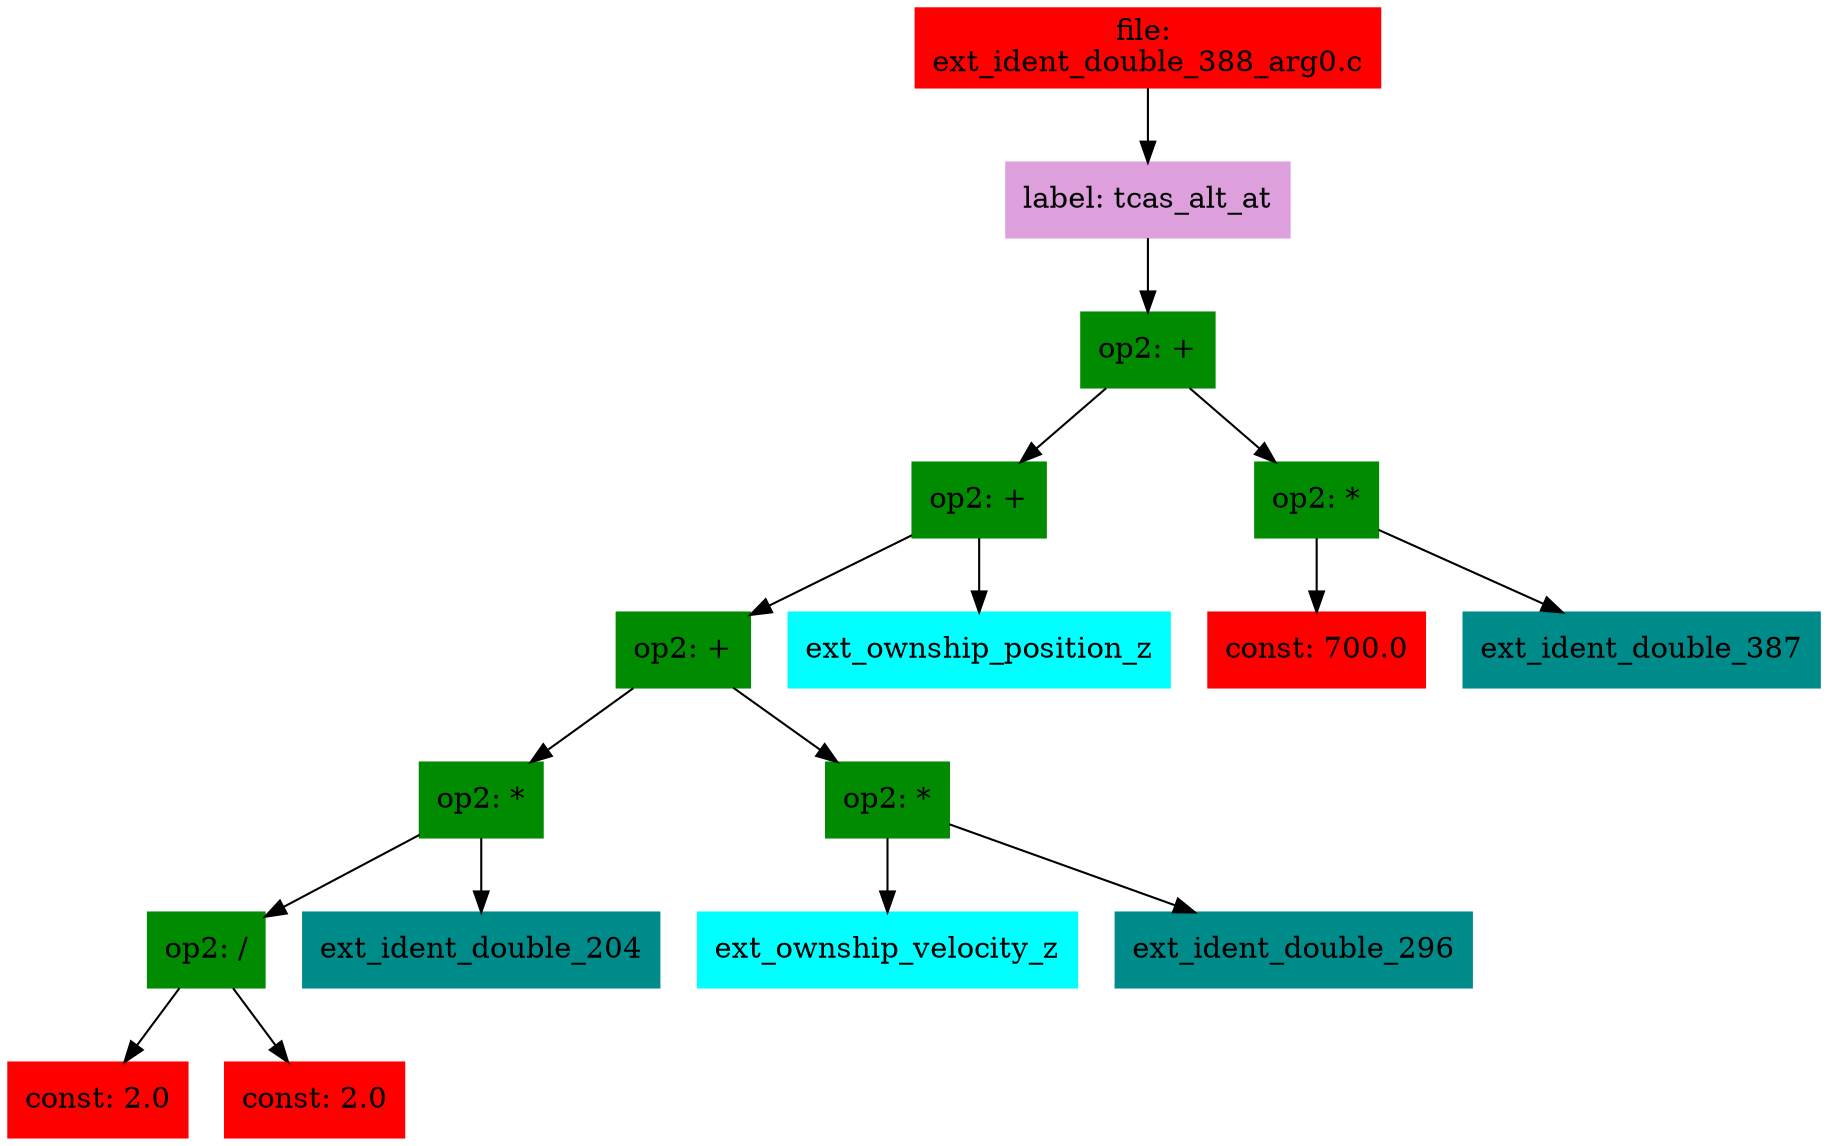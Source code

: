 digraph G {
node [shape=box]

0 [label="file: 
ext_ident_double_388_arg0.c",color=red, style=filled]
1 [label="label: tcas_alt_at",color=plum, style=filled]
0 -> 1
2 [label="op2: +",color=green4, style=filled]
1 -> 2
3 [label="op2: +",color=green4, style=filled]
2 -> 3
4 [label="op2: +",color=green4, style=filled]
3 -> 4
5 [label="op2: *",color=green4, style=filled]
4 -> 5
6 [label="op2: /",color=green4, style=filled]
5 -> 6
7 [label="const: 2.0",color=red1, style=filled]
6 -> 7
8 [label="const: 2.0",color=red1, style=filled]
6 -> 8
9 [label="ext_ident_double_204",color=cyan4, style=filled]
5 -> 9
5236 [label="op2: *",color=green4, style=filled]
4 -> 5236
5237 [label="ext_ownship_velocity_z",color=cyan1, style=filled]
5236 -> 5237
5238 [label="ext_ident_double_296",color=cyan4, style=filled]
5236 -> 5238
7850 [label="ext_ownship_position_z",color=cyan1, style=filled]
3 -> 7850
7851 [label="op2: *",color=green4, style=filled]
2 -> 7851
7852 [label="const: 700.0",color=red1, style=filled]
7851 -> 7852
7853 [label="ext_ident_double_387",color=cyan4, style=filled]
7851 -> 7853


}

